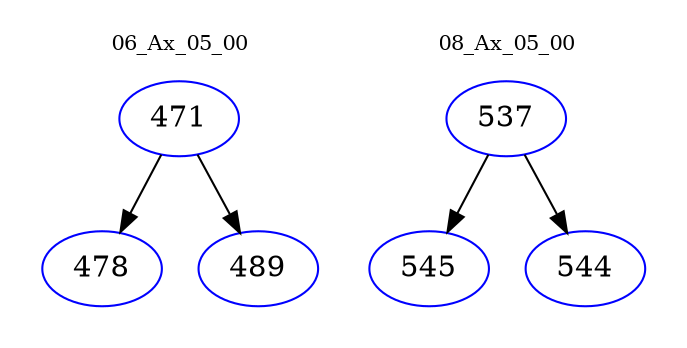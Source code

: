 digraph{
subgraph cluster_0 {
color = white
label = "06_Ax_05_00";
fontsize=10;
T0_471 [label="471", color="blue"]
T0_471 -> T0_478 [color="black"]
T0_478 [label="478", color="blue"]
T0_471 -> T0_489 [color="black"]
T0_489 [label="489", color="blue"]
}
subgraph cluster_1 {
color = white
label = "08_Ax_05_00";
fontsize=10;
T1_537 [label="537", color="blue"]
T1_537 -> T1_545 [color="black"]
T1_545 [label="545", color="blue"]
T1_537 -> T1_544 [color="black"]
T1_544 [label="544", color="blue"]
}
}
